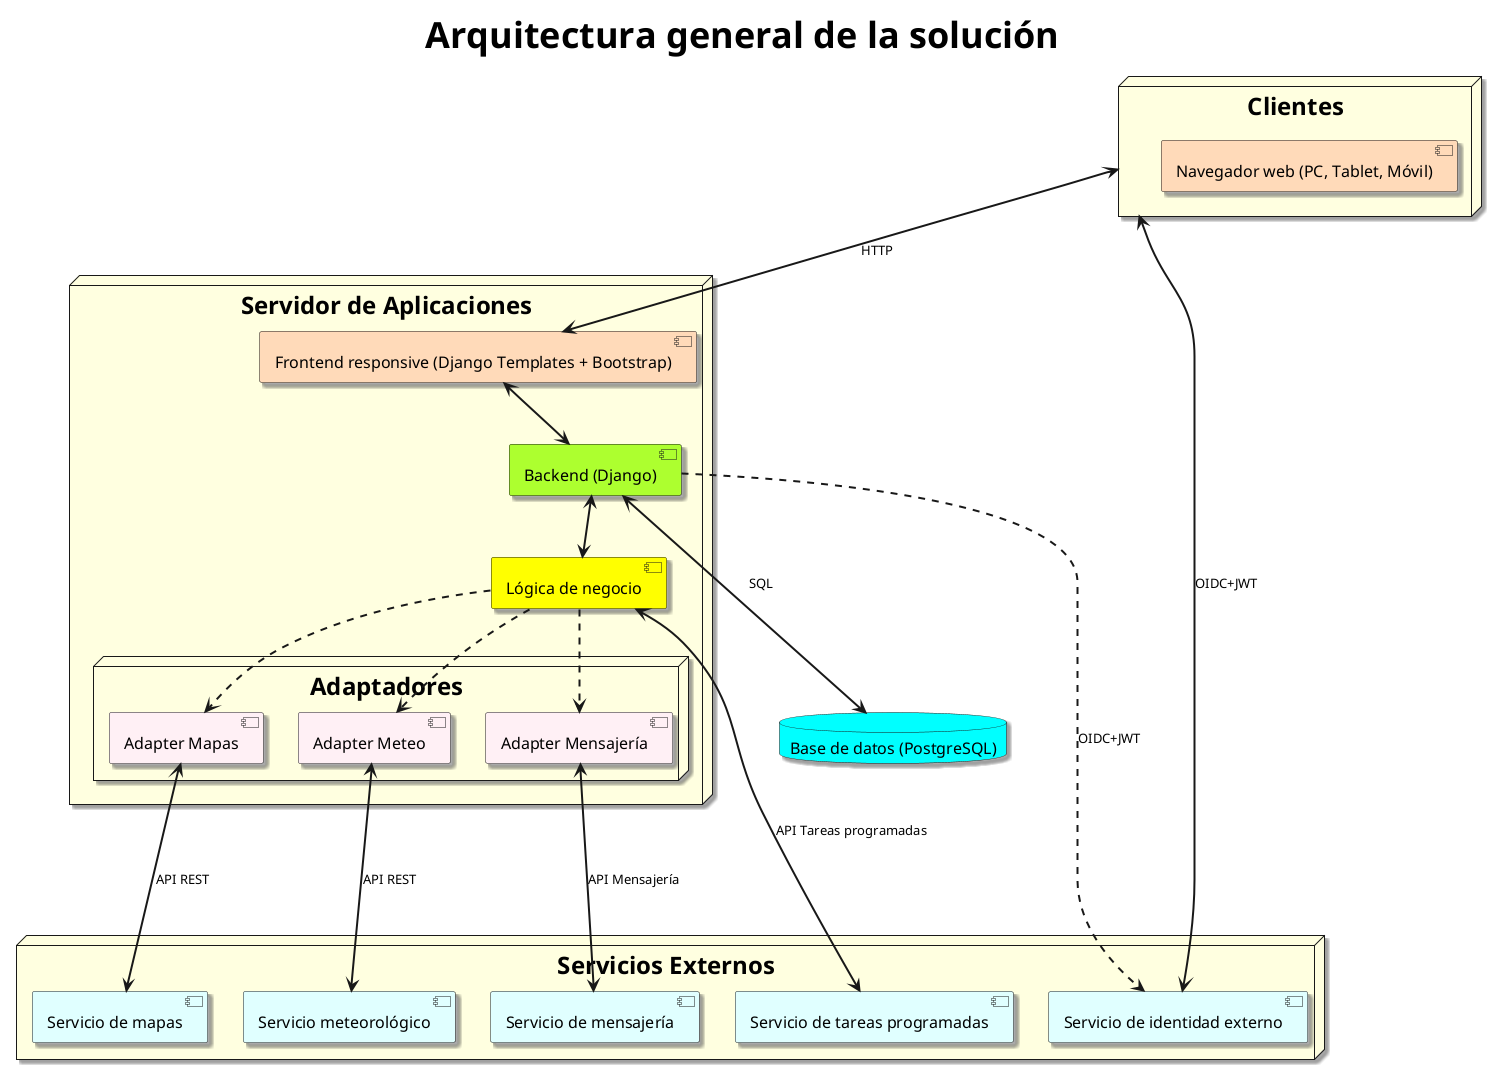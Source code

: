 @startuml picklefree_arquitectura

title Arquitectura general de la solución

top to bottom direction

' Propiedades generales del diagrama
skinparam ArrowThickness 2
skinparam DefaultFontName Verdana
skinparam Linetype normal
skinparam NodeBackgroundColor #LightYellow
skinparam TitleFontSize 36
skinparam NodeFontSize 24
skinparam ComponentFontSize 16
skinparam DatabaseFontSize 16
skinparam Shadowing true

' Nodos
node "Clientes" as clientes {
  [Navegador web (PC, Tablet, Móvil)] as frontend_cliente #PeachPuff
}

node "Servidor de Aplicaciones" as servapp {
    [Frontend responsive (Django Templates + Bootstrap)] as frontend #PeachPuff
    [Backend (Django)] as backend #GreenYellow
    [Lógica de negocio] as logica_negocio #Yellow
    
    node "Adaptadores" as adaptadores {
        [Adapter Mapas] as adapter_mapas #LavenderBlush
        [Adapter Meteo] as adapter_meteo #LavenderBlush
        [Adapter Mensajería] as adapter_mensajeria #LavenderBlush
    }
}

database "Base de datos (PostgreSQL)" as bd #Cyan

node "Servicios Externos" as servicios_externos {
  [Servicio de mapas] as mapas #LightCyan
  [Servicio meteorológico] as meteo #LightCyan
  [Servicio de mensajería] as mensajeria #LightCyan
  [Servicio de identidad externo] as idp #LightCyan
  [Servicio de tareas programadas] as tareas #LightCyan
}

 ' Relaciones
clientes <--> frontend : HTTP
frontend <--> backend
backend <--> logica_negocio
backend <---> bd : SQL
logica_negocio ..> adapter_mapas
adapter_mapas <---> mapas : API REST
logica_negocio ..> adapter_meteo
adapter_meteo <---> meteo : API REST
logica_negocio ..> adapter_mensajeria
adapter_mensajeria <---> mensajeria : API Mensajería
logica_negocio <---> tareas : API Tareas programadas
clientes <--> idp : OIDC+JWT
backend ..> idp : OIDC+JWT

@enduml
